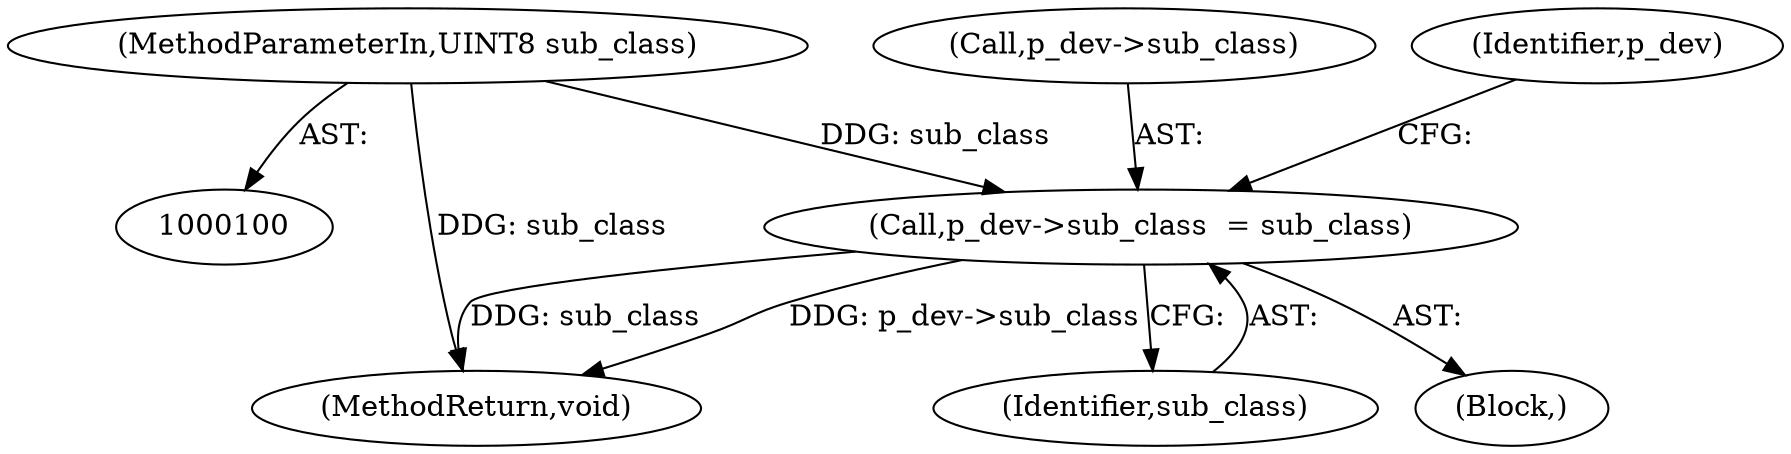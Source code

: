 digraph "0_Android_472271b153c5dc53c28beac55480a8d8434b2d5c_7@pointer" {
"1000304" [label="(Call,p_dev->sub_class  = sub_class)"];
"1000102" [label="(MethodParameterIn,UINT8 sub_class)"];
"1000102" [label="(MethodParameterIn,UINT8 sub_class)"];
"1000304" [label="(Call,p_dev->sub_class  = sub_class)"];
"1000386" [label="(MethodReturn,void)"];
"1000308" [label="(Identifier,sub_class)"];
"1000305" [label="(Call,p_dev->sub_class)"];
"1000285" [label="(Block,)"];
"1000311" [label="(Identifier,p_dev)"];
"1000304" -> "1000285"  [label="AST: "];
"1000304" -> "1000308"  [label="CFG: "];
"1000305" -> "1000304"  [label="AST: "];
"1000308" -> "1000304"  [label="AST: "];
"1000311" -> "1000304"  [label="CFG: "];
"1000304" -> "1000386"  [label="DDG: p_dev->sub_class"];
"1000304" -> "1000386"  [label="DDG: sub_class"];
"1000102" -> "1000304"  [label="DDG: sub_class"];
"1000102" -> "1000100"  [label="AST: "];
"1000102" -> "1000386"  [label="DDG: sub_class"];
}
